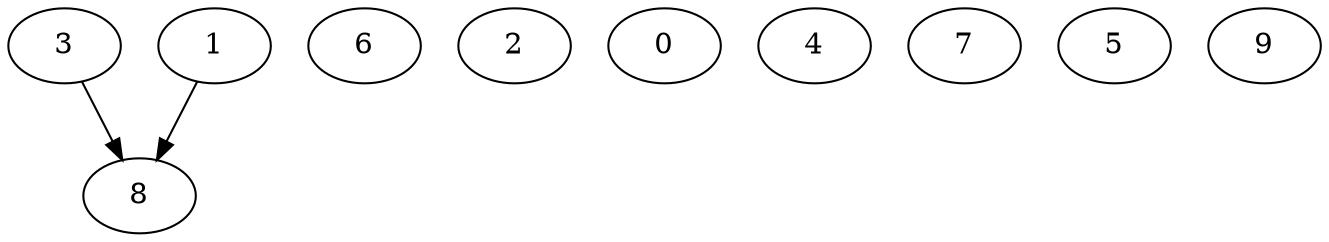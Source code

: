 digraph "Random_Nodes_10_Density_0.20_CCR_1.00_WeightType_Random_GB" {
	8 [Weight=4, Start=13, Processor=3];
	3 [Weight=6, Start=7, Processor=3];
	6 [Weight=9, Start=6, Processor=0];
	2 [Weight=2, Start=4, Processor=0];
	1 [Weight=7, Start=0, Processor=3];
	0 [Weight=7, Start=0, Processor=2];
	4 [Weight=6, Start=7, Processor=1];
	7 [Weight=7, Start=0, Processor=1];
	5 [Weight=2, Start=2, Processor=0];
	9 [Weight=2, Start=0, Processor=0];
	1 -> 8 [Weight=26];
	3 -> 8 [Weight=26];
}